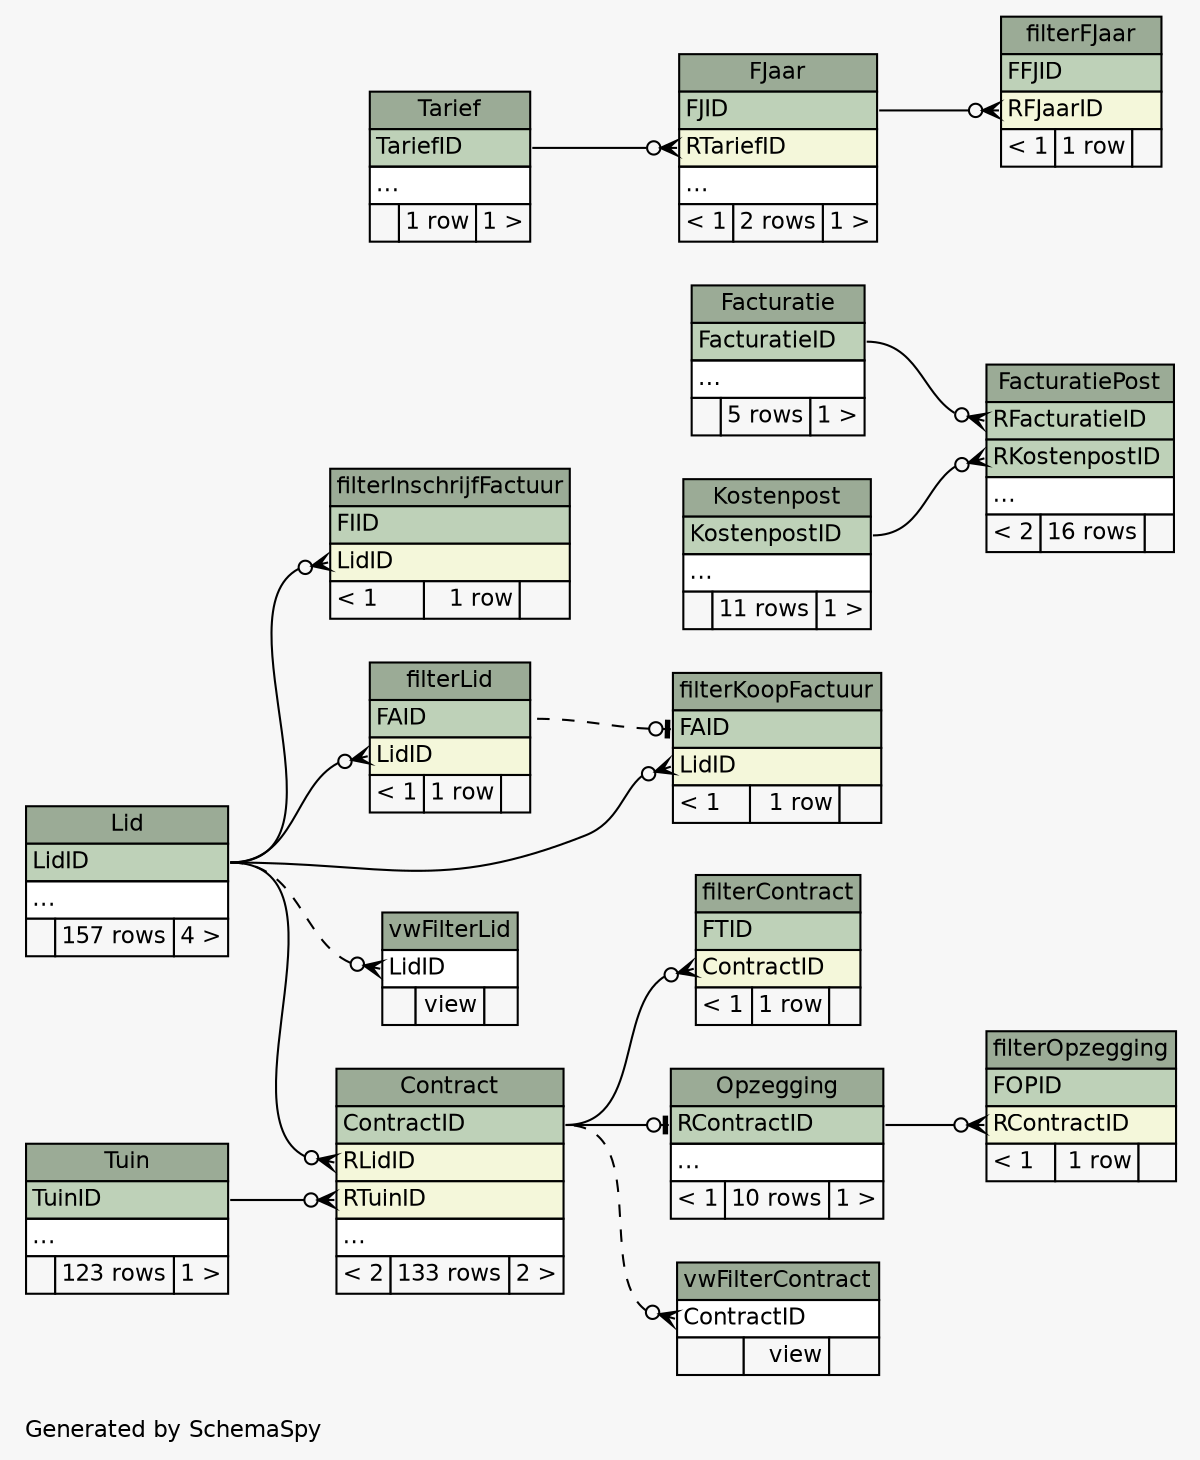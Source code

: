 // dot 2.40.1 on Linux 4.19.0-6-amd64
// SchemaSpy rev 590
digraph "compactImpliedRelationshipsDiagram" {
  graph [
    rankdir="RL"
    bgcolor="#f7f7f7"
    label="\nGenerated by SchemaSpy"
    labeljust="l"
    nodesep="0.18"
    ranksep="0.46"
    fontname="Helvetica"
    fontsize="11"
  ];
  node [
    fontname="Helvetica"
    fontsize="11"
    shape="plaintext"
  ];
  edge [
    arrowsize="0.8"
  ];
  "Contract" [
    label=<
    <TABLE BORDER="0" CELLBORDER="1" CELLSPACING="0" BGCOLOR="#ffffff">
      <TR><TD COLSPAN="3" BGCOLOR="#9bab96" ALIGN="CENTER">Contract</TD></TR>
      <TR><TD PORT="ContractID" COLSPAN="3" BGCOLOR="#bed1b8" ALIGN="LEFT">ContractID</TD></TR>
      <TR><TD PORT="RLidID" COLSPAN="3" BGCOLOR="#f4f7da" ALIGN="LEFT">RLidID</TD></TR>
      <TR><TD PORT="RTuinID" COLSPAN="3" BGCOLOR="#f4f7da" ALIGN="LEFT">RTuinID</TD></TR>
      <TR><TD PORT="elipses" COLSPAN="3" ALIGN="LEFT">...</TD></TR>
      <TR><TD ALIGN="LEFT" BGCOLOR="#f7f7f7">&lt; 2</TD><TD ALIGN="RIGHT" BGCOLOR="#f7f7f7">133 rows</TD><TD ALIGN="RIGHT" BGCOLOR="#f7f7f7">2 &gt;</TD></TR>
    </TABLE>>
    URL="tables/Contract.html"
    tooltip="Contract"
  ];
  "Facturatie" [
    label=<
    <TABLE BORDER="0" CELLBORDER="1" CELLSPACING="0" BGCOLOR="#ffffff">
      <TR><TD COLSPAN="3" BGCOLOR="#9bab96" ALIGN="CENTER">Facturatie</TD></TR>
      <TR><TD PORT="FacturatieID" COLSPAN="3" BGCOLOR="#bed1b8" ALIGN="LEFT">FacturatieID</TD></TR>
      <TR><TD PORT="elipses" COLSPAN="3" ALIGN="LEFT">...</TD></TR>
      <TR><TD ALIGN="LEFT" BGCOLOR="#f7f7f7">  </TD><TD ALIGN="RIGHT" BGCOLOR="#f7f7f7">5 rows</TD><TD ALIGN="RIGHT" BGCOLOR="#f7f7f7">1 &gt;</TD></TR>
    </TABLE>>
    URL="tables/Facturatie.html"
    tooltip="Facturatie"
  ];
  "FacturatiePost" [
    label=<
    <TABLE BORDER="0" CELLBORDER="1" CELLSPACING="0" BGCOLOR="#ffffff">
      <TR><TD COLSPAN="3" BGCOLOR="#9bab96" ALIGN="CENTER">FacturatiePost</TD></TR>
      <TR><TD PORT="RFacturatieID" COLSPAN="3" BGCOLOR="#bed1b8" ALIGN="LEFT">RFacturatieID</TD></TR>
      <TR><TD PORT="RKostenpostID" COLSPAN="3" BGCOLOR="#bed1b8" ALIGN="LEFT">RKostenpostID</TD></TR>
      <TR><TD PORT="elipses" COLSPAN="3" ALIGN="LEFT">...</TD></TR>
      <TR><TD ALIGN="LEFT" BGCOLOR="#f7f7f7">&lt; 2</TD><TD ALIGN="RIGHT" BGCOLOR="#f7f7f7">16 rows</TD><TD ALIGN="RIGHT" BGCOLOR="#f7f7f7">  </TD></TR>
    </TABLE>>
    URL="tables/FacturatiePost.html"
    tooltip="FacturatiePost"
  ];
  "filterContract" [
    label=<
    <TABLE BORDER="0" CELLBORDER="1" CELLSPACING="0" BGCOLOR="#ffffff">
      <TR><TD COLSPAN="3" BGCOLOR="#9bab96" ALIGN="CENTER">filterContract</TD></TR>
      <TR><TD PORT="FTID" COLSPAN="3" BGCOLOR="#bed1b8" ALIGN="LEFT">FTID</TD></TR>
      <TR><TD PORT="ContractID" COLSPAN="3" BGCOLOR="#f4f7da" ALIGN="LEFT">ContractID</TD></TR>
      <TR><TD ALIGN="LEFT" BGCOLOR="#f7f7f7">&lt; 1</TD><TD ALIGN="RIGHT" BGCOLOR="#f7f7f7">1 row</TD><TD ALIGN="RIGHT" BGCOLOR="#f7f7f7">  </TD></TR>
    </TABLE>>
    URL="tables/filterContract.html"
    tooltip="filterContract"
  ];
  "filterFJaar" [
    label=<
    <TABLE BORDER="0" CELLBORDER="1" CELLSPACING="0" BGCOLOR="#ffffff">
      <TR><TD COLSPAN="3" BGCOLOR="#9bab96" ALIGN="CENTER">filterFJaar</TD></TR>
      <TR><TD PORT="FFJID" COLSPAN="3" BGCOLOR="#bed1b8" ALIGN="LEFT">FFJID</TD></TR>
      <TR><TD PORT="RFJaarID" COLSPAN="3" BGCOLOR="#f4f7da" ALIGN="LEFT">RFJaarID</TD></TR>
      <TR><TD ALIGN="LEFT" BGCOLOR="#f7f7f7">&lt; 1</TD><TD ALIGN="RIGHT" BGCOLOR="#f7f7f7">1 row</TD><TD ALIGN="RIGHT" BGCOLOR="#f7f7f7">  </TD></TR>
    </TABLE>>
    URL="tables/filterFJaar.html"
    tooltip="filterFJaar"
  ];
  "filterInschrijfFactuur" [
    label=<
    <TABLE BORDER="0" CELLBORDER="1" CELLSPACING="0" BGCOLOR="#ffffff">
      <TR><TD COLSPAN="3" BGCOLOR="#9bab96" ALIGN="CENTER">filterInschrijfFactuur</TD></TR>
      <TR><TD PORT="FIID" COLSPAN="3" BGCOLOR="#bed1b8" ALIGN="LEFT">FIID</TD></TR>
      <TR><TD PORT="LidID" COLSPAN="3" BGCOLOR="#f4f7da" ALIGN="LEFT">LidID</TD></TR>
      <TR><TD ALIGN="LEFT" BGCOLOR="#f7f7f7">&lt; 1</TD><TD ALIGN="RIGHT" BGCOLOR="#f7f7f7">1 row</TD><TD ALIGN="RIGHT" BGCOLOR="#f7f7f7">  </TD></TR>
    </TABLE>>
    URL="tables/filterInschrijfFactuur.html"
    tooltip="filterInschrijfFactuur"
  ];
  "filterKoopFactuur" [
    label=<
    <TABLE BORDER="0" CELLBORDER="1" CELLSPACING="0" BGCOLOR="#ffffff">
      <TR><TD COLSPAN="3" BGCOLOR="#9bab96" ALIGN="CENTER">filterKoopFactuur</TD></TR>
      <TR><TD PORT="FAID" COLSPAN="3" BGCOLOR="#bed1b8" ALIGN="LEFT">FAID</TD></TR>
      <TR><TD PORT="LidID" COLSPAN="3" BGCOLOR="#f4f7da" ALIGN="LEFT">LidID</TD></TR>
      <TR><TD ALIGN="LEFT" BGCOLOR="#f7f7f7">&lt; 1</TD><TD ALIGN="RIGHT" BGCOLOR="#f7f7f7">1 row</TD><TD ALIGN="RIGHT" BGCOLOR="#f7f7f7">  </TD></TR>
    </TABLE>>
    URL="tables/filterKoopFactuur.html"
    tooltip="filterKoopFactuur"
  ];
  "filterLid" [
    label=<
    <TABLE BORDER="0" CELLBORDER="1" CELLSPACING="0" BGCOLOR="#ffffff">
      <TR><TD COLSPAN="3" BGCOLOR="#9bab96" ALIGN="CENTER">filterLid</TD></TR>
      <TR><TD PORT="FAID" COLSPAN="3" BGCOLOR="#bed1b8" ALIGN="LEFT">FAID</TD></TR>
      <TR><TD PORT="LidID" COLSPAN="3" BGCOLOR="#f4f7da" ALIGN="LEFT">LidID</TD></TR>
      <TR><TD ALIGN="LEFT" BGCOLOR="#f7f7f7">&lt; 1</TD><TD ALIGN="RIGHT" BGCOLOR="#f7f7f7">1 row</TD><TD ALIGN="RIGHT" BGCOLOR="#f7f7f7">  </TD></TR>
    </TABLE>>
    URL="tables/filterLid.html"
    tooltip="filterLid"
  ];
  "filterOpzegging" [
    label=<
    <TABLE BORDER="0" CELLBORDER="1" CELLSPACING="0" BGCOLOR="#ffffff">
      <TR><TD COLSPAN="3" BGCOLOR="#9bab96" ALIGN="CENTER">filterOpzegging</TD></TR>
      <TR><TD PORT="FOPID" COLSPAN="3" BGCOLOR="#bed1b8" ALIGN="LEFT">FOPID</TD></TR>
      <TR><TD PORT="RContractID" COLSPAN="3" BGCOLOR="#f4f7da" ALIGN="LEFT">RContractID</TD></TR>
      <TR><TD ALIGN="LEFT" BGCOLOR="#f7f7f7">&lt; 1</TD><TD ALIGN="RIGHT" BGCOLOR="#f7f7f7">1 row</TD><TD ALIGN="RIGHT" BGCOLOR="#f7f7f7">  </TD></TR>
    </TABLE>>
    URL="tables/filterOpzegging.html"
    tooltip="filterOpzegging"
  ];
  "FJaar" [
    label=<
    <TABLE BORDER="0" CELLBORDER="1" CELLSPACING="0" BGCOLOR="#ffffff">
      <TR><TD COLSPAN="3" BGCOLOR="#9bab96" ALIGN="CENTER">FJaar</TD></TR>
      <TR><TD PORT="FJID" COLSPAN="3" BGCOLOR="#bed1b8" ALIGN="LEFT">FJID</TD></TR>
      <TR><TD PORT="RTariefID" COLSPAN="3" BGCOLOR="#f4f7da" ALIGN="LEFT">RTariefID</TD></TR>
      <TR><TD PORT="elipses" COLSPAN="3" ALIGN="LEFT">...</TD></TR>
      <TR><TD ALIGN="LEFT" BGCOLOR="#f7f7f7">&lt; 1</TD><TD ALIGN="RIGHT" BGCOLOR="#f7f7f7">2 rows</TD><TD ALIGN="RIGHT" BGCOLOR="#f7f7f7">1 &gt;</TD></TR>
    </TABLE>>
    URL="tables/FJaar.html"
    tooltip="FJaar"
  ];
  "Kostenpost" [
    label=<
    <TABLE BORDER="0" CELLBORDER="1" CELLSPACING="0" BGCOLOR="#ffffff">
      <TR><TD COLSPAN="3" BGCOLOR="#9bab96" ALIGN="CENTER">Kostenpost</TD></TR>
      <TR><TD PORT="KostenpostID" COLSPAN="3" BGCOLOR="#bed1b8" ALIGN="LEFT">KostenpostID</TD></TR>
      <TR><TD PORT="elipses" COLSPAN="3" ALIGN="LEFT">...</TD></TR>
      <TR><TD ALIGN="LEFT" BGCOLOR="#f7f7f7">  </TD><TD ALIGN="RIGHT" BGCOLOR="#f7f7f7">11 rows</TD><TD ALIGN="RIGHT" BGCOLOR="#f7f7f7">1 &gt;</TD></TR>
    </TABLE>>
    URL="tables/Kostenpost.html"
    tooltip="Kostenpost"
  ];
  "Lid" [
    label=<
    <TABLE BORDER="0" CELLBORDER="1" CELLSPACING="0" BGCOLOR="#ffffff">
      <TR><TD COLSPAN="3" BGCOLOR="#9bab96" ALIGN="CENTER">Lid</TD></TR>
      <TR><TD PORT="LidID" COLSPAN="3" BGCOLOR="#bed1b8" ALIGN="LEFT">LidID</TD></TR>
      <TR><TD PORT="elipses" COLSPAN="3" ALIGN="LEFT">...</TD></TR>
      <TR><TD ALIGN="LEFT" BGCOLOR="#f7f7f7">  </TD><TD ALIGN="RIGHT" BGCOLOR="#f7f7f7">157 rows</TD><TD ALIGN="RIGHT" BGCOLOR="#f7f7f7">4 &gt;</TD></TR>
    </TABLE>>
    URL="tables/Lid.html"
    tooltip="Lid"
  ];
  "Opzegging" [
    label=<
    <TABLE BORDER="0" CELLBORDER="1" CELLSPACING="0" BGCOLOR="#ffffff">
      <TR><TD COLSPAN="3" BGCOLOR="#9bab96" ALIGN="CENTER">Opzegging</TD></TR>
      <TR><TD PORT="RContractID" COLSPAN="3" BGCOLOR="#bed1b8" ALIGN="LEFT">RContractID</TD></TR>
      <TR><TD PORT="elipses" COLSPAN="3" ALIGN="LEFT">...</TD></TR>
      <TR><TD ALIGN="LEFT" BGCOLOR="#f7f7f7">&lt; 1</TD><TD ALIGN="RIGHT" BGCOLOR="#f7f7f7">10 rows</TD><TD ALIGN="RIGHT" BGCOLOR="#f7f7f7">1 &gt;</TD></TR>
    </TABLE>>
    URL="tables/Opzegging.html"
    tooltip="Opzegging"
  ];
  "Tarief" [
    label=<
    <TABLE BORDER="0" CELLBORDER="1" CELLSPACING="0" BGCOLOR="#ffffff">
      <TR><TD COLSPAN="3" BGCOLOR="#9bab96" ALIGN="CENTER">Tarief</TD></TR>
      <TR><TD PORT="TariefID" COLSPAN="3" BGCOLOR="#bed1b8" ALIGN="LEFT">TariefID</TD></TR>
      <TR><TD PORT="elipses" COLSPAN="3" ALIGN="LEFT">...</TD></TR>
      <TR><TD ALIGN="LEFT" BGCOLOR="#f7f7f7">  </TD><TD ALIGN="RIGHT" BGCOLOR="#f7f7f7">1 row</TD><TD ALIGN="RIGHT" BGCOLOR="#f7f7f7">1 &gt;</TD></TR>
    </TABLE>>
    URL="tables/Tarief.html"
    tooltip="Tarief"
  ];
  "Tuin" [
    label=<
    <TABLE BORDER="0" CELLBORDER="1" CELLSPACING="0" BGCOLOR="#ffffff">
      <TR><TD COLSPAN="3" BGCOLOR="#9bab96" ALIGN="CENTER">Tuin</TD></TR>
      <TR><TD PORT="TuinID" COLSPAN="3" BGCOLOR="#bed1b8" ALIGN="LEFT">TuinID</TD></TR>
      <TR><TD PORT="elipses" COLSPAN="3" ALIGN="LEFT">...</TD></TR>
      <TR><TD ALIGN="LEFT" BGCOLOR="#f7f7f7">  </TD><TD ALIGN="RIGHT" BGCOLOR="#f7f7f7">123 rows</TD><TD ALIGN="RIGHT" BGCOLOR="#f7f7f7">1 &gt;</TD></TR>
    </TABLE>>
    URL="tables/Tuin.html"
    tooltip="Tuin"
  ];
  "vwFilterContract" [
    label=<
    <TABLE BORDER="0" CELLBORDER="1" CELLSPACING="0" BGCOLOR="#ffffff">
      <TR><TD COLSPAN="3" BGCOLOR="#9bab96" ALIGN="CENTER">vwFilterContract</TD></TR>
      <TR><TD PORT="ContractID" COLSPAN="3" ALIGN="LEFT">ContractID</TD></TR>
      <TR><TD ALIGN="LEFT" BGCOLOR="#f7f7f7">  </TD><TD ALIGN="RIGHT" BGCOLOR="#f7f7f7">view</TD><TD ALIGN="RIGHT" BGCOLOR="#f7f7f7">  </TD></TR>
    </TABLE>>
    URL="tables/vwFilterContract.html"
    tooltip="vwFilterContract"
  ];
  "vwFilterLid" [
    label=<
    <TABLE BORDER="0" CELLBORDER="1" CELLSPACING="0" BGCOLOR="#ffffff">
      <TR><TD COLSPAN="3" BGCOLOR="#9bab96" ALIGN="CENTER">vwFilterLid</TD></TR>
      <TR><TD PORT="LidID" COLSPAN="3" ALIGN="LEFT">LidID</TD></TR>
      <TR><TD ALIGN="LEFT" BGCOLOR="#f7f7f7">  </TD><TD ALIGN="RIGHT" BGCOLOR="#f7f7f7">view</TD><TD ALIGN="RIGHT" BGCOLOR="#f7f7f7">  </TD></TR>
    </TABLE>>
    URL="tables/vwFilterLid.html"
    tooltip="vwFilterLid"
  ];
  "Contract":"RLidID":w -> "Lid":"LidID":e [arrowhead=none dir=back arrowtail=crowodot];
  "Contract":"RTuinID":w -> "Tuin":"TuinID":e [arrowhead=none dir=back arrowtail=crowodot];
  "FacturatiePost":"RFacturatieID":w -> "Facturatie":"FacturatieID":e [arrowhead=none dir=back arrowtail=crowodot];
  "FacturatiePost":"RKostenpostID":w -> "Kostenpost":"KostenpostID":e [arrowhead=none dir=back arrowtail=crowodot];
  "filterContract":"ContractID":w -> "Contract":"ContractID":e [arrowhead=none dir=back arrowtail=crowodot];
  "filterFJaar":"RFJaarID":w -> "FJaar":"FJID":e [arrowhead=none dir=back arrowtail=crowodot];
  "filterInschrijfFactuur":"LidID":w -> "Lid":"LidID":e [arrowhead=none dir=back arrowtail=crowodot];
  "filterKoopFactuur":"FAID":w -> "filterLid":"FAID":e [arrowhead=none dir=back arrowtail=teeodot style=dashed];
  "filterKoopFactuur":"LidID":w -> "Lid":"LidID":e [arrowhead=none dir=back arrowtail=crowodot];
  "filterLid":"LidID":w -> "Lid":"LidID":e [arrowhead=none dir=back arrowtail=crowodot];
  "filterOpzegging":"RContractID":w -> "Opzegging":"RContractID":e [arrowhead=none dir=back arrowtail=crowodot];
  "FJaar":"RTariefID":w -> "Tarief":"TariefID":e [arrowhead=none dir=back arrowtail=crowodot];
  "Opzegging":"RContractID":w -> "Contract":"ContractID":e [arrowhead=none dir=back arrowtail=teeodot];
  "vwFilterContract":"ContractID":w -> "Contract":"ContractID":e [arrowhead=none dir=back arrowtail=crowodot style=dashed];
  "vwFilterLid":"LidID":w -> "Lid":"LidID":e [arrowhead=none dir=back arrowtail=crowodot style=dashed];
}
